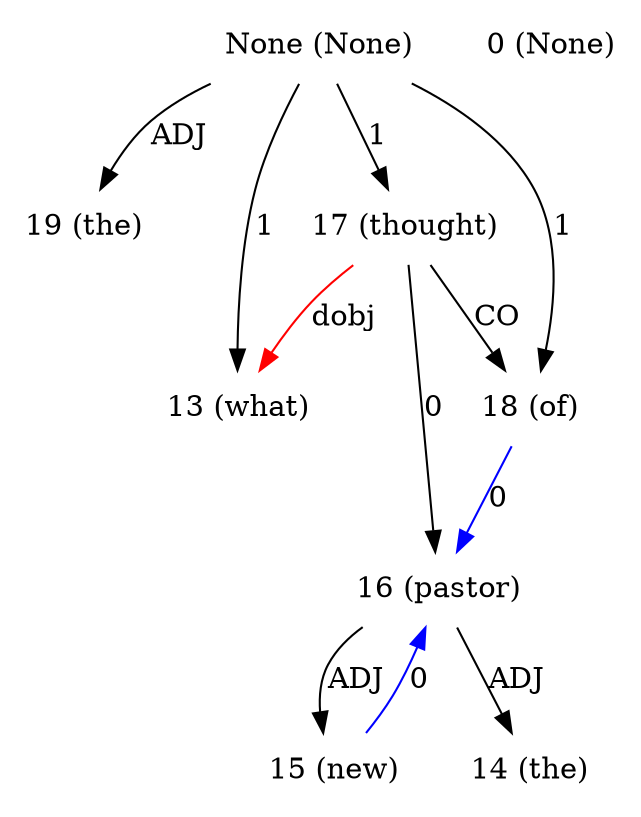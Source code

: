 digraph G{
edge [dir=forward]
node [shape=plaintext]

None [label="None (None)"]
None -> 19 [label="ADJ"]
None [label="None (None)"]
None -> 13 [label="1"]
None -> 17 [label="1"]
None -> 18 [label="1"]
0 [label="0 (None)"]
13 [label="13 (what)"]
17 -> 13 [label="dobj", color="red"]
14 [label="14 (the)"]
15 [label="15 (new)"]
15 -> 16 [label="0", color="blue"]
16 [label="16 (pastor)"]
16 -> 14 [label="ADJ"]
16 -> 15 [label="ADJ"]
17 [label="17 (thought)"]
17 -> 16 [label="0"]
17 -> 18 [label="CO"]
18 [label="18 (of)"]
18 -> 16 [label="0", color="blue"]
19 [label="19 (the)"]
}
